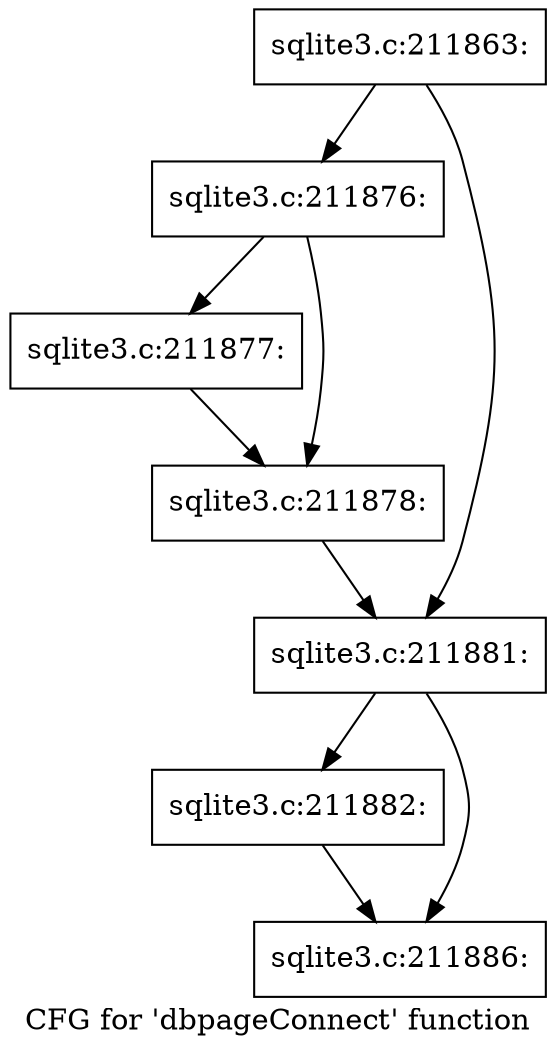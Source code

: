 digraph "CFG for 'dbpageConnect' function" {
	label="CFG for 'dbpageConnect' function";

	Node0x55c0f6f5e7f0 [shape=record,label="{sqlite3.c:211863:}"];
	Node0x55c0f6f5e7f0 -> Node0x55c0fb6a8de0;
	Node0x55c0f6f5e7f0 -> Node0x55c0fb6a8e30;
	Node0x55c0fb6a8de0 [shape=record,label="{sqlite3.c:211876:}"];
	Node0x55c0fb6a8de0 -> Node0x55c0fb6a93c0;
	Node0x55c0fb6a8de0 -> Node0x55c0fb6a9410;
	Node0x55c0fb6a93c0 [shape=record,label="{sqlite3.c:211877:}"];
	Node0x55c0fb6a93c0 -> Node0x55c0fb6a9410;
	Node0x55c0fb6a9410 [shape=record,label="{sqlite3.c:211878:}"];
	Node0x55c0fb6a9410 -> Node0x55c0fb6a8e30;
	Node0x55c0fb6a8e30 [shape=record,label="{sqlite3.c:211881:}"];
	Node0x55c0fb6a8e30 -> Node0x55c0fb6a9a30;
	Node0x55c0fb6a8e30 -> Node0x55c0fb6a9a80;
	Node0x55c0fb6a9a30 [shape=record,label="{sqlite3.c:211882:}"];
	Node0x55c0fb6a9a30 -> Node0x55c0fb6a9a80;
	Node0x55c0fb6a9a80 [shape=record,label="{sqlite3.c:211886:}"];
}
